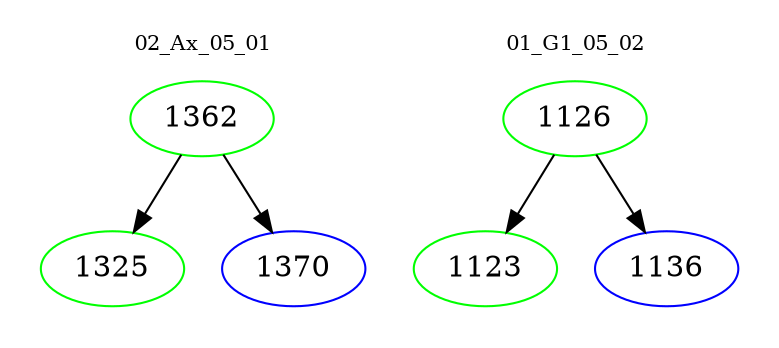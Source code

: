 digraph{
subgraph cluster_0 {
color = white
label = "02_Ax_05_01";
fontsize=10;
T0_1362 [label="1362", color="green"]
T0_1362 -> T0_1325 [color="black"]
T0_1325 [label="1325", color="green"]
T0_1362 -> T0_1370 [color="black"]
T0_1370 [label="1370", color="blue"]
}
subgraph cluster_1 {
color = white
label = "01_G1_05_02";
fontsize=10;
T1_1126 [label="1126", color="green"]
T1_1126 -> T1_1123 [color="black"]
T1_1123 [label="1123", color="green"]
T1_1126 -> T1_1136 [color="black"]
T1_1136 [label="1136", color="blue"]
}
}
